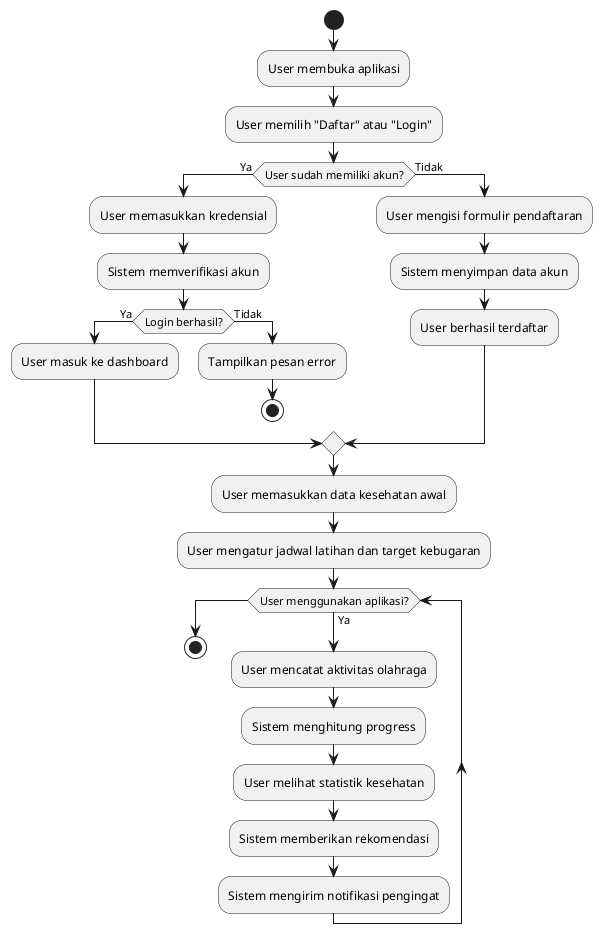 @startuml
start

:User membuka aplikasi;
:User memilih "Daftar" atau "Login";

if (User sudah memiliki akun?) then (Ya)
    :User memasukkan kredensial;
    :Sistem memverifikasi akun;
    if (Login berhasil?) then (Ya)
        :User masuk ke dashboard;
    else (Tidak)
        :Tampilkan pesan error;
        stop
    endif
else (Tidak)
    :User mengisi formulir pendaftaran;
    :Sistem menyimpan data akun;
    :User berhasil terdaftar;
endif

:User memasukkan data kesehatan awal;
:User mengatur jadwal latihan dan target kebugaran;

while (User menggunakan aplikasi?) is (Ya)
    :User mencatat aktivitas olahraga;
    :Sistem menghitung progress;
    :User melihat statistik kesehatan;
    :Sistem memberikan rekomendasi;
    :Sistem mengirim notifikasi pengingat;
endwhile

stop
@enduml